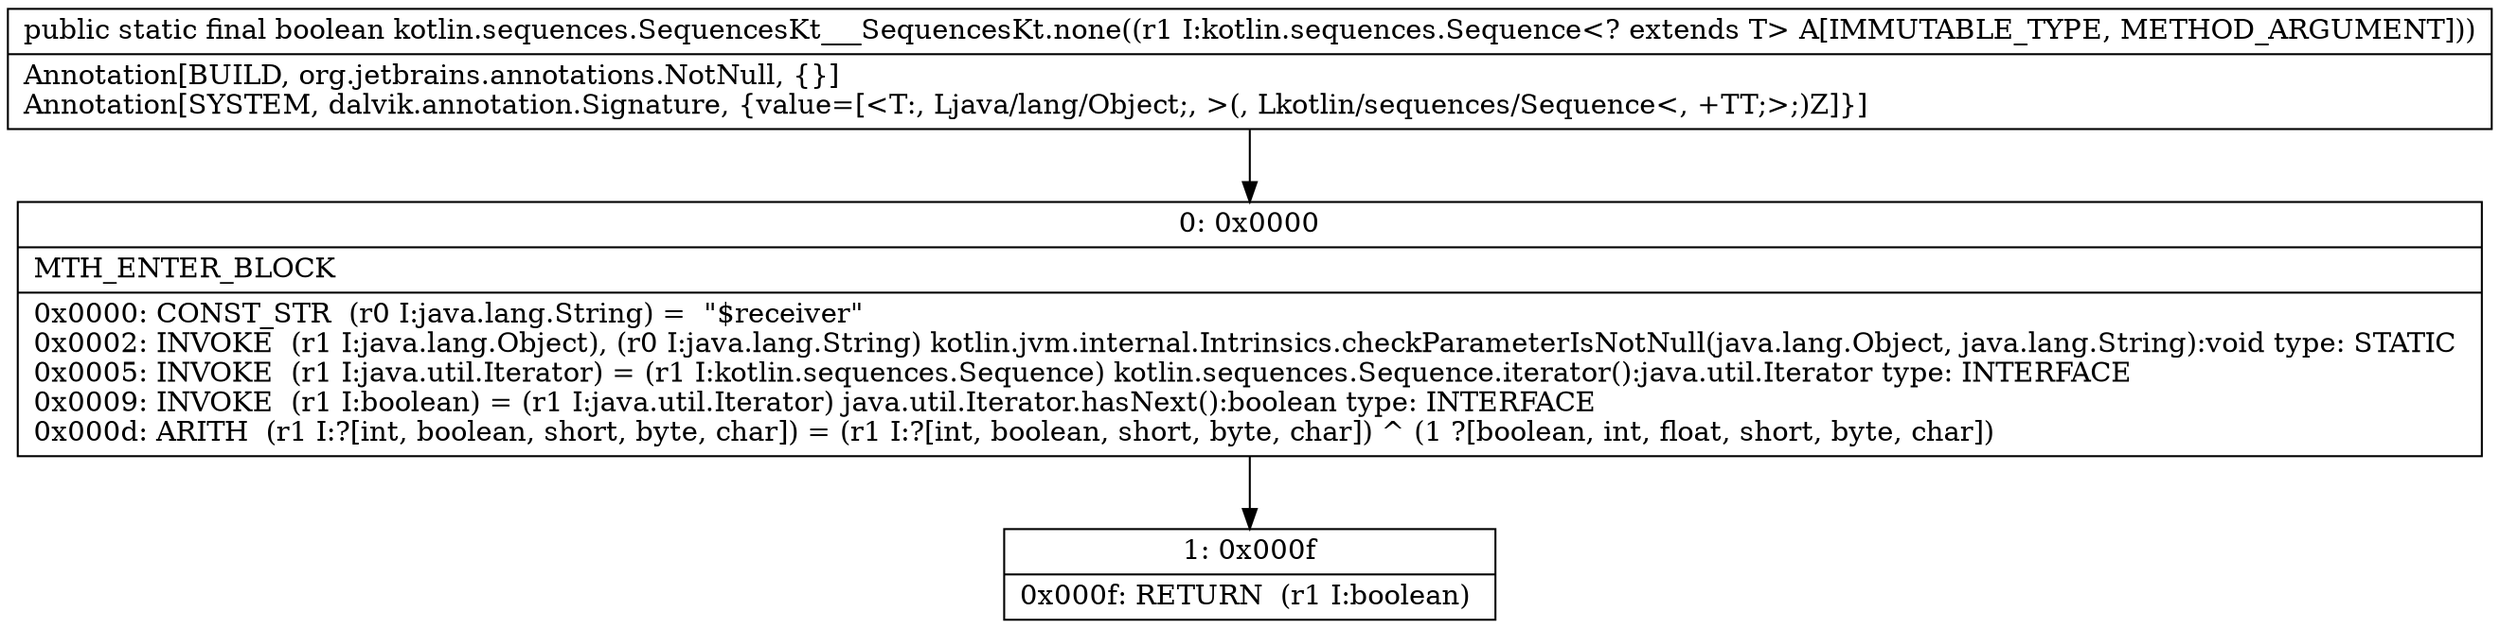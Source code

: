 digraph "CFG forkotlin.sequences.SequencesKt___SequencesKt.none(Lkotlin\/sequences\/Sequence;)Z" {
Node_0 [shape=record,label="{0\:\ 0x0000|MTH_ENTER_BLOCK\l|0x0000: CONST_STR  (r0 I:java.lang.String) =  \"$receiver\" \l0x0002: INVOKE  (r1 I:java.lang.Object), (r0 I:java.lang.String) kotlin.jvm.internal.Intrinsics.checkParameterIsNotNull(java.lang.Object, java.lang.String):void type: STATIC \l0x0005: INVOKE  (r1 I:java.util.Iterator) = (r1 I:kotlin.sequences.Sequence) kotlin.sequences.Sequence.iterator():java.util.Iterator type: INTERFACE \l0x0009: INVOKE  (r1 I:boolean) = (r1 I:java.util.Iterator) java.util.Iterator.hasNext():boolean type: INTERFACE \l0x000d: ARITH  (r1 I:?[int, boolean, short, byte, char]) = (r1 I:?[int, boolean, short, byte, char]) ^ (1 ?[boolean, int, float, short, byte, char]) \l}"];
Node_1 [shape=record,label="{1\:\ 0x000f|0x000f: RETURN  (r1 I:boolean) \l}"];
MethodNode[shape=record,label="{public static final boolean kotlin.sequences.SequencesKt___SequencesKt.none((r1 I:kotlin.sequences.Sequence\<? extends T\> A[IMMUTABLE_TYPE, METHOD_ARGUMENT]))  | Annotation[BUILD, org.jetbrains.annotations.NotNull, \{\}]\lAnnotation[SYSTEM, dalvik.annotation.Signature, \{value=[\<T:, Ljava\/lang\/Object;, \>(, Lkotlin\/sequences\/Sequence\<, +TT;\>;)Z]\}]\l}"];
MethodNode -> Node_0;
Node_0 -> Node_1;
}

